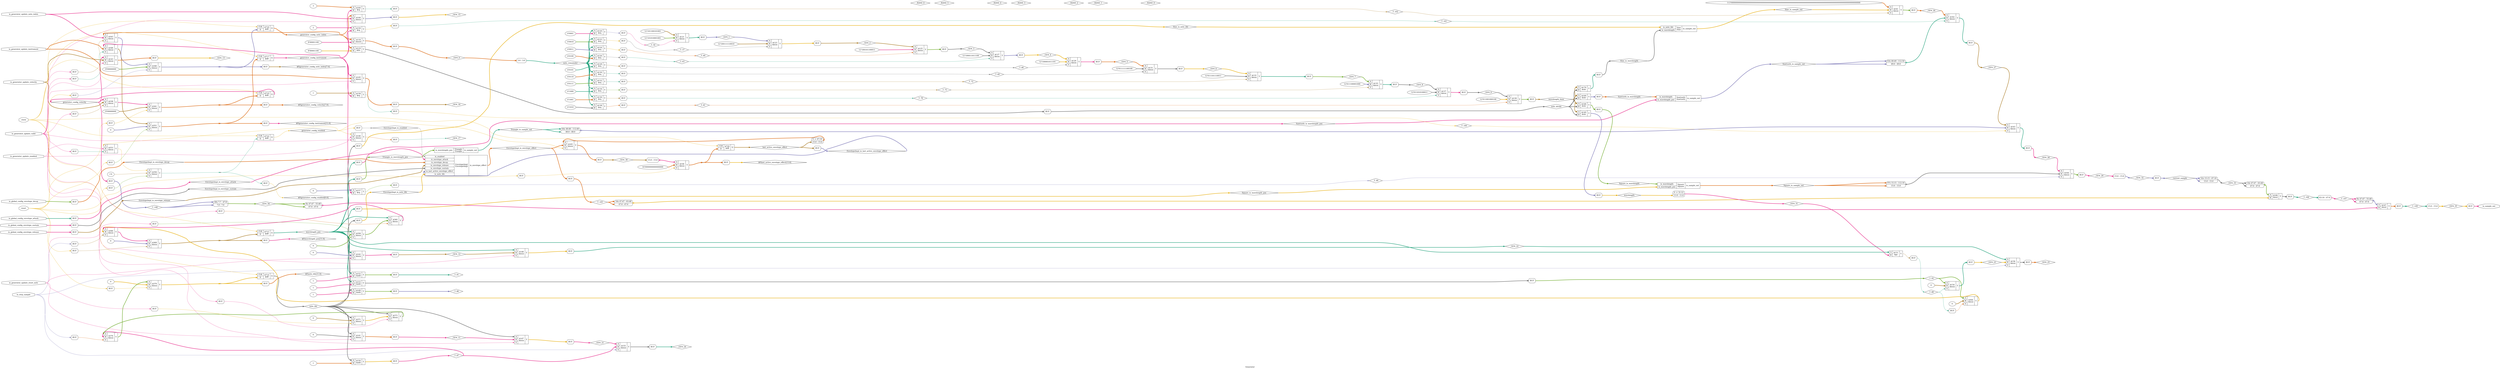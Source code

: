 digraph "Generator" {
label="Generator";
rankdir="LR";
remincross=true;
n97 [ shape=diamond, label="_GEN_35", color="black", fontcolor="black" ];
n98 [ shape=diamond, label="_T_109", color="black", fontcolor="black" ];
n99 [ shape=diamond, label="_GEN_34", color="black", fontcolor="black" ];
n100 [ shape=diamond, label="_T_108", color="black", fontcolor="black" ];
n101 [ shape=diamond, label="_T_107", color="black", fontcolor="black" ];
n102 [ shape=diamond, label="_T_106", color="black", fontcolor="black" ];
n103 [ shape=diamond, label="_GEN_33", color="black", fontcolor="black" ];
n104 [ shape=diamond, label="current_sample", color="black", fontcolor="black" ];
n105 [ shape=diamond, label="_GEN_32", color="black", fontcolor="black" ];
n106 [ shape=diamond, label="_T_105", color="black", fontcolor="black" ];
n107 [ shape=diamond, label="_GEN_30", color="black", fontcolor="black" ];
n108 [ shape=diamond, label="_RAND_6", color="black", fontcolor="black" ];
n109 [ shape=diamond, label="last_active_envelope_effect", color="black", fontcolor="black" ];
n110 [ shape=diamond, label="_GEN_29", color="black", fontcolor="black" ];
n111 [ shape=diamond, label="_GEN_28", color="black", fontcolor="black" ];
n112 [ shape=diamond, label="_GEN_27", color="black", fontcolor="black" ];
n113 [ shape=diamond, label="_GEN_26", color="black", fontcolor="black" ];
n114 [ shape=diamond, label="_T_102", color="black", fontcolor="black" ];
n115 [ shape=diamond, label="_T_101", color="black", fontcolor="black" ];
n116 [ shape=diamond, label="_T_100", color="black", fontcolor="black" ];
n117 [ shape=diamond, label="_T_99", color="black", fontcolor="black" ];
n118 [ shape=diamond, label="_GEN_25", color="black", fontcolor="black" ];
n119 [ shape=diamond, label="_GEN_24", color="black", fontcolor="black" ];
n120 [ shape=diamond, label="_GEN_23", color="black", fontcolor="black" ];
n121 [ shape=diamond, label="_T_92", color="black", fontcolor="black" ];
n122 [ shape=diamond, label="_T_91", color="black", fontcolor="black" ];
n123 [ shape=diamond, label="_T_88", color="black", fontcolor="black" ];
n124 [ shape=diamond, label="_GEN_31", color="black", fontcolor="black" ];
n125 [ shape=diamond, label="_T_87", color="black", fontcolor="black" ];
n126 [ shape=diamond, label="_T_86", color="black", fontcolor="black" ];
n127 [ shape=diamond, label="_GEN_22", color="black", fontcolor="black" ];
n128 [ shape=diamond, label="_GEN_21", color="black", fontcolor="black" ];
n129 [ shape=diamond, label="_GEN_17", color="black", fontcolor="black" ];
n130 [ shape=diamond, label="_GEN_16", color="black", fontcolor="black" ];
n131 [ shape=diamond, label="_GEN_15", color="black", fontcolor="black" ];
n132 [ shape=diamond, label="_GEN_13", color="black", fontcolor="black" ];
n133 [ shape=diamond, label="_GEN_12", color="black", fontcolor="black" ];
n134 [ shape=diamond, label="_GEN_11", color="black", fontcolor="black" ];
n135 [ shape=diamond, label="wavelength", color="black", fontcolor="black" ];
n136 [ shape=diamond, label="wavelength_base", color="black", fontcolor="black" ];
n137 [ shape=diamond, label="_T_81", color="black", fontcolor="black" ];
n138 [ shape=diamond, label="_GEN_9", color="black", fontcolor="black" ];
n139 [ shape=diamond, label="_T_78", color="black", fontcolor="black" ];
n140 [ shape=diamond, label="_GEN_8", color="black", fontcolor="black" ];
n141 [ shape=diamond, label="_T_75", color="black", fontcolor="black" ];
n142 [ shape=diamond, label="_GEN_7", color="black", fontcolor="black" ];
n143 [ shape=diamond, label="_T_72", color="black", fontcolor="black" ];
n144 [ shape=diamond, label="_GEN_6", color="black", fontcolor="black" ];
n145 [ shape=diamond, label="_T_69", color="black", fontcolor="black" ];
n146 [ shape=diamond, label="_GEN_5", color="black", fontcolor="black" ];
n147 [ shape=diamond, label="_T_66", color="black", fontcolor="black" ];
n148 [ shape=diamond, label="_GEN_4", color="black", fontcolor="black" ];
n149 [ shape=diamond, label="_T_63", color="black", fontcolor="black" ];
n150 [ shape=diamond, label="_GEN_3", color="black", fontcolor="black" ];
n151 [ shape=diamond, label="_T_60", color="black", fontcolor="black" ];
n152 [ shape=diamond, label="_GEN_2", color="black", fontcolor="black" ];
n153 [ shape=diamond, label="_T_57", color="black", fontcolor="black" ];
n154 [ shape=diamond, label="_GEN_1", color="black", fontcolor="black" ];
n155 [ shape=diamond, label="_T_54", color="black", fontcolor="black" ];
n156 [ shape=diamond, label="note_divide", color="black", fontcolor="black" ];
n157 [ shape=diamond, label="note_remainder", color="black", fontcolor="black" ];
n158 [ shape=diamond, label="_GEN_0", color="black", fontcolor="black" ];
n159 [ shape=diamond, label="_RAND_5", color="black", fontcolor="black" ];
n160 [ shape=diamond, label="generator_config_velocity", color="black", fontcolor="black" ];
n161 [ shape=diamond, label="_RAND_4", color="black", fontcolor="black" ];
n162 [ shape=diamond, label="generator_config_note_index", color="black", fontcolor="black" ];
n163 [ shape=diamond, label="_RAND_3", color="black", fontcolor="black" ];
n164 [ shape=diamond, label="generator_config_instrument", color="black", fontcolor="black" ];
n165 [ shape=diamond, label="_RAND_2", color="black", fontcolor="black" ];
n166 [ shape=diamond, label="generator_config_enabled", color="black", fontcolor="black" ];
n167 [ shape=diamond, label="_RAND_1", color="black", fontcolor="black" ];
n168 [ shape=diamond, label="wavelength_pos", color="black", fontcolor="black" ];
n169 [ shape=diamond, label="_RAND_0", color="black", fontcolor="black" ];
n170 [ shape=diamond, label="note_life", color="black", fontcolor="black" ];
n171 [ shape=diamond, label="EnvelopeImpl_io_envelope_effect", color="black", fontcolor="black" ];
n172 [ shape=diamond, label="EnvelopeImpl_io_enabled", color="black", fontcolor="black" ];
n173 [ shape=diamond, label="EnvelopeImpl_io_last_active_envelope_effect", color="black", fontcolor="black" ];
n174 [ shape=diamond, label="EnvelopeImpl_io_envelope_release", color="black", fontcolor="black" ];
n175 [ shape=diamond, label="EnvelopeImpl_io_envelope_sustain", color="black", fontcolor="black" ];
n176 [ shape=diamond, label="EnvelopeImpl_io_envelope_decay", color="black", fontcolor="black" ];
n177 [ shape=diamond, label="EnvelopeImpl_io_envelope_attack", color="black", fontcolor="black" ];
n178 [ shape=diamond, label="EnvelopeImpl_io_note_life", color="black", fontcolor="black" ];
n179 [ shape=diamond, label="Sine_io_sample_out", color="black", fontcolor="black" ];
n180 [ shape=diamond, label="Sine_io_note_life", color="black", fontcolor="black" ];
n181 [ shape=diamond, label="Sine_io_wavelength", color="black", fontcolor="black" ];
n182 [ shape=diamond, label="Sawtooth_io_sample_out", color="black", fontcolor="black" ];
n183 [ shape=diamond, label="Sawtooth_io_wavelength_pos", color="black", fontcolor="black" ];
n184 [ shape=diamond, label="Sawtooth_io_wavelength", color="black", fontcolor="black" ];
n185 [ shape=diamond, label="Triangle_io_sample_out", color="black", fontcolor="black" ];
n186 [ shape=diamond, label="Triangle_io_wavelength_pos", color="black", fontcolor="black" ];
n187 [ shape=diamond, label="Square_io_sample_out", color="black", fontcolor="black" ];
n188 [ shape=diamond, label="Square_io_wavelength_pos", color="black", fontcolor="black" ];
n189 [ shape=diamond, label="Square_io_wavelength", color="black", fontcolor="black" ];
n190 [ shape=octagon, label="io_sample_out", color="black", fontcolor="black" ];
n191 [ shape=octagon, label="io_step_sample", color="black", fontcolor="black" ];
n192 [ shape=octagon, label="io_global_config_envelope_release", color="black", fontcolor="black" ];
n193 [ shape=octagon, label="io_global_config_envelope_sustain", color="black", fontcolor="black" ];
n194 [ shape=octagon, label="io_global_config_envelope_decay", color="black", fontcolor="black" ];
n195 [ shape=octagon, label="io_global_config_envelope_attack", color="black", fontcolor="black" ];
n196 [ shape=octagon, label="io_generator_update_velocity", color="black", fontcolor="black" ];
n197 [ shape=octagon, label="io_generator_update_note_index", color="black", fontcolor="black" ];
n198 [ shape=octagon, label="io_generator_update_instrument", color="black", fontcolor="black" ];
n199 [ shape=octagon, label="io_generator_update_enabled", color="black", fontcolor="black" ];
n200 [ shape=octagon, label="io_generator_update_reset_note", color="black", fontcolor="black" ];
n201 [ shape=octagon, label="io_generator_update_valid", color="black", fontcolor="black" ];
n202 [ shape=octagon, label="reset", color="black", fontcolor="black" ];
n203 [ shape=octagon, label="clock", color="black", fontcolor="black" ];
{ rank="source"; n191; n192; n193; n194; n195; n196; n197; n198; n199; n200; n201; n202; n203;}
{ rank="sink"; n190;}
c207 [ shape=record, label="{{<p204> CLK|<p205> D}|$720\n$dff|{<p206> Q}}" ];
c208 [ shape=record, label="{{<p204> CLK|<p205> D}|$719\n$dff|{<p206> Q}}" ];
c209 [ shape=record, label="{{<p204> CLK|<p205> D}|$718\n$dff|{<p206> Q}}" ];
c210 [ shape=record, label="{{<p204> CLK|<p205> D}|$717\n$dff|{<p206> Q}}" ];
c211 [ shape=record, label="{{<p204> CLK|<p205> D}|$716\n$dff|{<p206> Q}}" ];
c212 [ shape=record, label="{{<p204> CLK|<p205> D}|$715\n$dff|{<p206> Q}}" ];
c213 [ shape=record, label="{{<p204> CLK|<p205> D}|$714\n$dff|{<p206> Q}}" ];
v0 [ label="0" ];
c218 [ shape=record, label="{{<p214> A|<p215> B|<p216> S}|$379\n$mux|{<p217> Y}}" ];
c219 [ shape=record, label="{{<p214> A|<p215> B|<p216> S}|$376\n$mux|{<p217> Y}}" ];
c220 [ shape=record, label="{{<p214> A|<p215> B|<p216> S}|$373\n$mux|{<p217> Y}}" ];
v1 [ label="0" ];
c221 [ shape=record, label="{{<p214> A|<p215> B|<p216> S}|$371\n$mux|{<p217> Y}}" ];
v2 [ label="0" ];
c222 [ shape=record, label="{{<p214> A|<p215> B|<p216> S}|$369\n$mux|{<p217> Y}}" ];
c223 [ shape=record, label="{{<p214> A|<p215> B|<p216> S}|$366\n$mux|{<p217> Y}}" ];
v3 [ label="0" ];
c224 [ shape=record, label="{{<p214> A|<p215> B|<p216> S}|$364\n$mux|{<p217> Y}}" ];
c225 [ shape=record, label="{{<p214> A|<p215> B|<p216> S}|$360\n$mux|{<p217> Y}}" ];
v4 [ label="0" ];
c226 [ shape=record, label="{{<p214> A|<p215> B|<p216> S}|$358\n$mux|{<p217> Y}}" ];
v5 [ label="1'0" ];
c227 [ shape=record, label="{{<p214> A|<p215> B|<p216> S}|$356\n$mux|{<p217> Y}}" ];
c228 [ shape=record, label="{{<p214> A|<p215> B|<p216> S}|$353\n$mux|{<p217> Y}}" ];
v6 [ label="0" ];
c229 [ shape=record, label="{{<p214> A|<p215> B|<p216> S}|$351\n$mux|{<p217> Y}}" ];
c230 [ shape=record, label="{{<p214> A|<p215> B|<p216> S}|$348\n$mux|{<p217> Y}}" ];
v7 [ label="8'00000000" ];
c231 [ shape=record, label="{{<p214> A|<p215> B|<p216> S}|$346\n$mux|{<p217> Y}}" ];
c232 [ shape=record, label="{{<p214> A|<p215> B|<p216> S}|$343\n$mux|{<p217> Y}}" ];
v8 [ label="8'00000000" ];
c233 [ shape=record, label="{{<p214> A|<p215> B|<p216> S}|$341\n$mux|{<p217> Y}}" ];
c234 [ shape=record, label="{{<p214> A|<p215> B|<p216> S}|$338\n$mux|{<p217> Y}}" ];
v9 [ label="16'0000000000000000" ];
c235 [ shape=record, label="{{<p214> A|<p215> B|<p216> S}|$336\n$mux|{<p217> Y}}" ];
x10 [ shape=record, style=rounded, label="<s0> 15:0 - 15:0 " ];
x10:e -> c235:p214:w [arrowhead=odiamond, arrowtail=odiamond, dir=both, colorscheme="dark28", color="4", fontcolor="4", style="setlinewidth(3)", label=""];
c236 [ shape=record, label="{{<p214> A|<p215> B}|$170\n$shr|{<p217> Y}}" ];
c237 [ shape=record, label="{{<p214> A|<p215> B}|$169\n$shr|{<p217> Y}}" ];
c238 [ shape=record, label="{{<p214> A|<p215> B}|$168\n$shr|{<p217> Y}}" ];
c239 [ shape=record, label="{{<p214> A|<p215> B}|$167\n$mul|{<p217> Y}}" ];
x11 [ shape=record, style=rounded, label="<s8> 8x 47:47 - 55:48 |<s0> 47:0 - 47:0 " ];
x11:e -> c239:p215:w [arrowhead=odiamond, arrowtail=odiamond, dir=both, colorscheme="dark28", color="4", fontcolor="4", style="setlinewidth(3)", label=""];
x12 [ shape=record, style=rounded, label="<s8> 8x 47:47 - 55:48 |<s0> 47:0 - 47:0 " ];
x12:e -> c239:p214:w [arrowhead=odiamond, arrowtail=odiamond, dir=both, colorscheme="dark28", color="3", fontcolor="3", style="setlinewidth(3)", label=""];
c240 [ shape=record, label="{{<p214> A|<p215> B}|$166\n$mul|{<p217> Y}}" ];
x13 [ shape=record, style=rounded, label="<s16> 16x 47:47 - 63:48 |<s0> 47:0 - 47:0 " ];
x13:e -> c240:p215:w [arrowhead=odiamond, arrowtail=odiamond, dir=both, colorscheme="dark28", color="6", fontcolor="6", style="setlinewidth(3)", label=""];
x14 [ shape=record, style=rounded, label="<s16> 16x 47:47 - 63:48 |<s0> 47:0 - 47:0 " ];
x14:e -> c240:p214:w [arrowhead=odiamond, arrowtail=odiamond, dir=both, colorscheme="dark28", color="5", fontcolor="5", style="setlinewidth(3)", label=""];
c241 [ shape=record, label="{{<p214> A|<p215> B|<p216> S}|$165\n$mux|{<p217> Y}}" ];
x15 [ shape=record, style=rounded, label="0 -&gt; 47:16 |<s0> 15:0 - 15:0 " ];
x15:e -> c241:p214:w [arrowhead=odiamond, arrowtail=odiamond, dir=both, colorscheme="dark28", color="2", fontcolor="2", style="setlinewidth(3)", label=""];
c242 [ shape=record, label="{{<p214> A|<p215> B|<p216> S}|$164\n$mux|{<p217> Y}}" ];
x16 [ shape=record, style=rounded, label="<s97> 97x 15:15 - 112:16 |<s0> 15:0 - 15:0 " ];
x16:e -> c242:p215:w [arrowhead=odiamond, arrowtail=odiamond, dir=both, colorscheme="dark28", color="8", fontcolor="8", style="setlinewidth(3)", label=""];
c243 [ shape=record, label="{{<p214> A|<p215> B|<p216> S}|$163\n$mux|{<p217> Y}}" ];
x17 [ shape=record, style=rounded, label="<s64> 64x 48:48 - 112:49 |<s0> 48:0 - 48:0 " ];
x17:e -> c243:p215:w [arrowhead=odiamond, arrowtail=odiamond, dir=both, colorscheme="dark28", color="3", fontcolor="3", style="setlinewidth(3)", label=""];
c244 [ shape=record, label="{{<p214> A|<p215> B|<p216> S}|$162\n$mux|{<p217> Y}}" ];
x18 [ shape=record, style=rounded, label="<s63> 63x 49:49 - 112:50 |<s0> 49:0 - 49:0 " ];
x18:e -> c244:p215:w [arrowhead=odiamond, arrowtail=odiamond, dir=both, colorscheme="dark28", color="1", fontcolor="1", style="setlinewidth(3)", label=""];
v19 [ label="113'00000000000000000000000000000000000000000000000000000000000000000000000000000000000000000000000000000000000000000" ];
c245 [ shape=record, label="{{<p214> A|<p215> B|<p216> S}|$161\n$mux|{<p217> Y}}" ];
v20 [ label="3" ];
c246 [ shape=record, label="{{<p214> A|<p215> B}|$160\n$eq|{<p217> Y}}" ];
v21 [ label="2" ];
c247 [ shape=record, label="{{<p214> A|<p215> B}|$159\n$eq|{<p217> Y}}" ];
v22 [ label="1" ];
c248 [ shape=record, label="{{<p214> A|<p215> B}|$158\n$eq|{<p217> Y}}" ];
v23 [ label="0" ];
c249 [ shape=record, label="{{<p214> A|<p215> B}|$157\n$eq|{<p217> Y}}" ];
c250 [ shape=record, label="{{<p214> A|<p215> B|<p216> S}|$156\n$mux|{<p217> Y}}" ];
c251 [ shape=record, label="{{<p214> A|<p215> B|<p216> S}|$155\n$mux|{<p217> Y}}" ];
v24 [ label="0" ];
c252 [ shape=record, label="{{<p214> A|<p215> B|<p216> S}|$154\n$mux|{<p217> Y}}" ];
v25 [ label="1" ];
c253 [ shape=record, label="{{<p214> A|<p215> B}|$153\n$add|{<p217> Y}}" ];
v26 [ label="1" ];
c254 [ shape=record, label="{{<p214> A|<p215> B}|$152\n$add|{<p217> Y}}" ];
c255 [ shape=record, label="{{<p214> A|<p215> B}|$151\n$ge|{<p217> Y}}" ];
v27 [ label="1" ];
c256 [ shape=record, label="{{<p214> A|<p215> B}|$150\n$add|{<p217> Y}}" ];
v28 [ label="1" ];
c257 [ shape=record, label="{{<p214> A|<p215> B}|$149\n$add|{<p217> Y}}" ];
c258 [ shape=record, label="{{<p214> A|<p215> B|<p216> S}|$148\n$mux|{<p217> Y}}" ];
c259 [ shape=record, label="{{<p214> A|<p215> B|<p216> S}|$147\n$mux|{<p217> Y}}" ];
c260 [ shape=record, label="{{<p214> A|<p215> B|<p216> S}|$146\n$mux|{<p217> Y}}" ];
c261 [ shape=record, label="{{<p214> A|<p215> B|<p216> S}|$145\n$mux|{<p217> Y}}" ];
c262 [ shape=record, label="{{<p214> A|<p215> B|<p216> S}|$144\n$mux|{<p217> Y}}" ];
c263 [ shape=record, label="{{<p214> A|<p215> B|<p216> S}|$143\n$mux|{<p217> Y}}" ];
v29 [ label="0" ];
c264 [ shape=record, label="{{<p214> A|<p215> B|<p216> S}|$142\n$mux|{<p217> Y}}" ];
v30 [ label="0" ];
c265 [ shape=record, label="{{<p214> A|<p215> B|<p216> S}|$141\n$mux|{<p217> Y}}" ];
c266 [ shape=record, label="{{<p214> A|<p215> B}|$140\n$shr|{<p217> Y}}" ];
v31 [ label="12'011001000100" ];
c267 [ shape=record, label="{{<p214> A|<p215> B|<p216> S}|$139\n$mux|{<p217> Y}}" ];
v32 [ label="4'1010" ];
c268 [ shape=record, label="{{<p214> A|<p215> B}|$138\n$eq|{<p217> Y}}" ];
v33 [ label="12'011010100011" ];
c269 [ shape=record, label="{{<p214> A|<p215> B|<p216> S}|$137\n$mux|{<p217> Y}}" ];
v34 [ label="4'1001" ];
c270 [ shape=record, label="{{<p214> A|<p215> B}|$136\n$eq|{<p217> Y}}" ];
v35 [ label="12'011100001000" ];
c271 [ shape=record, label="{{<p214> A|<p215> B|<p216> S}|$135\n$mux|{<p217> Y}}" ];
v36 [ label="4'1000" ];
c272 [ shape=record, label="{{<p214> A|<p215> B}|$134\n$eq|{<p217> Y}}" ];
v37 [ label="12'011101110011" ];
c273 [ shape=record, label="{{<p214> A|<p215> B|<p216> S}|$133\n$mux|{<p217> Y}}" ];
v38 [ label="4'0111" ];
c274 [ shape=record, label="{{<p214> A|<p215> B}|$132\n$eq|{<p217> Y}}" ];
v39 [ label="12'011111100100" ];
c275 [ shape=record, label="{{<p214> A|<p215> B|<p216> S}|$131\n$mux|{<p217> Y}}" ];
v40 [ label="4'0110" ];
c276 [ shape=record, label="{{<p214> A|<p215> B}|$130\n$eq|{<p217> Y}}" ];
v41 [ label="12'100001011101" ];
c277 [ shape=record, label="{{<p214> A|<p215> B|<p216> S}|$129\n$mux|{<p217> Y}}" ];
v42 [ label="4'0101" ];
c278 [ shape=record, label="{{<p214> A|<p215> B}|$128\n$eq|{<p217> Y}}" ];
v43 [ label="12'100011011100" ];
c279 [ shape=record, label="{{<p214> A|<p215> B|<p216> S}|$127\n$mux|{<p217> Y}}" ];
v44 [ label="4'0100" ];
c280 [ shape=record, label="{{<p214> A|<p215> B}|$126\n$eq|{<p217> Y}}" ];
v45 [ label="12'100101100011" ];
c281 [ shape=record, label="{{<p214> A|<p215> B|<p216> S}|$125\n$mux|{<p217> Y}}" ];
v46 [ label="4'0011" ];
c282 [ shape=record, label="{{<p214> A|<p215> B}|$124\n$eq|{<p217> Y}}" ];
v47 [ label="12'100111110010" ];
c283 [ shape=record, label="{{<p214> A|<p215> B|<p216> S}|$123\n$mux|{<p217> Y}}" ];
v48 [ label="4'0010" ];
c284 [ shape=record, label="{{<p214> A|<p215> B}|$122\n$eq|{<p217> Y}}" ];
v49 [ label="12'101010001001" ];
v50 [ label="12'101100101001" ];
c285 [ shape=record, label="{{<p214> A|<p215> B|<p216> S}|$121\n$mux|{<p217> Y}}" ];
v51 [ label="4'0001" ];
c286 [ shape=record, label="{{<p214> A|<p215> B}|$120\n$eq|{<p217> Y}}" ];
v52 [ label="8'00001100" ];
c287 [ shape=record, label="{{<p214> A|<p215> B}|$119\n$div|{<p217> Y}}" ];
v53 [ label="8'00001100" ];
c288 [ shape=record, label="{{<p214> A|<p215> B}|$118\n$mod|{<p217> Y}}" ];
c297 [ shape=record, label="{{<p289> io_enabled|<p290> io_envelope_attack|<p291> io_envelope_decay|<p292> io_envelope_release|<p293> io_envelope_sustain|<p294> io_last_active_envelope_effect|<p295> io_note_life}|EnvelopeImpl\nEnvelopeImpl|{<p296> io_envelope_effect}}" ];
c299 [ shape=record, label="{{<p295> io_note_life|<p298> io_wavelength}|Sine\nSine|{<p190> io_sample_out}}" ];
c301 [ shape=record, label="{{<p298> io_wavelength|<p300> io_wavelength_pos}|Sawtooth\nSawtooth|{<p190> io_sample_out}}" ];
c302 [ shape=record, label="{{<p300> io_wavelength_pos}|Triangle\nTriangle|{<p190> io_sample_out}}" ];
c303 [ shape=record, label="{{<p298> io_wavelength|<p300> io_wavelength_pos}|Square\nSquare|{<p190> io_sample_out}}" ];
x54 [shape=box, style=rounded, label="BUF"];
x55 [ shape=record, style=rounded, label="<s0> 3:0 - 3:0 " ];
x56 [shape=box, style=rounded, label="BUF"];
x57 [shape=box, style=rounded, label="BUF"];
x58 [shape=box, style=rounded, label="BUF"];
x59 [shape=box, style=rounded, label="BUF"];
x60 [shape=box, style=rounded, label="BUF"];
x61 [shape=box, style=rounded, label="BUF"];
x62 [shape=box, style=rounded, label="BUF"];
x63 [shape=box, style=rounded, label="BUF"];
x64 [shape=box, style=rounded, label="BUF"];
x65 [shape=box, style=rounded, label="BUF"];
x66 [shape=box, style=rounded, label="BUF"];
x67 [shape=box, style=rounded, label="BUF"];
x68 [shape=box, style=rounded, label="BUF"];
x69 [shape=box, style=rounded, label="BUF"];
x70 [shape=box, style=rounded, label="BUF"];
x71 [shape=box, style=rounded, label="BUF"];
x72 [shape=box, style=rounded, label="BUF"];
x73 [shape=box, style=rounded, label="BUF"];
x74 [shape=box, style=rounded, label="BUF"];
x75 [shape=box, style=rounded, label="BUF"];
x76 [shape=box, style=rounded, label="BUF"];
x77 [shape=box, style=rounded, label="BUF"];
x78 [shape=box, style=rounded, label="BUF"];
x79 [shape=box, style=rounded, label="BUF"];
x80 [shape=box, style=rounded, label="BUF"];
x81 [shape=box, style=rounded, label="BUF"];
x82 [shape=box, style=rounded, label="BUF"];
x83 [shape=box, style=rounded, label="BUF"];
x84 [shape=box, style=rounded, label="BUF"];
x85 [shape=box, style=rounded, label="BUF"];
x86 [shape=box, style=rounded, label="BUF"];
x87 [shape=box, style=rounded, label="BUF"];
x88 [ shape=record, style=rounded, label="0 -&gt; 31:12 |<s0> 11:0 - 11:0 " ];
x89 [shape=box, style=rounded, label="BUF"];
x90 [shape=box, style=rounded, label="BUF"];
x91 [shape=box, style=rounded, label="BUF"];
x92 [shape=box, style=rounded, label="BUF"];
x93 [shape=box, style=rounded, label="BUF"];
x94 [shape=box, style=rounded, label="BUF"];
x95 [shape=box, style=rounded, label="BUF"];
x96 [shape=box, style=rounded, label="BUF"];
x97 [shape=box, style=rounded, label="BUF"];
x98 [shape=box, style=rounded, label="BUF"];
x99 [shape=box, style=rounded, label="BUF"];
x100 [shape=box, style=rounded, label="BUF"];
x101 [shape=box, style=rounded, label="BUF"];
x102 [shape=box, style=rounded, label="BUF"];
x103 [shape=box, style=rounded, label="BUF"];
x104 [shape=box, style=rounded, label="BUF"];
x105 [ shape=record, style=rounded, label="<s0> 15:0 - 15:0 " ];
x106 [shape=box, style=rounded, label="BUF"];
x107 [ shape=record, style=rounded, label="<s32> 32x 15:15 - 47:16 |<s0> 15:0 - 15:0 " ];
x108 [shape=box, style=rounded, label="BUF"];
x109 [ shape=record, style=rounded, label="<s0> 63:16 - 47:0 " ];
x110 [shape=box, style=rounded, label="BUF"];
x111 [ shape=record, style=rounded, label="<s40> 40x 7:7 - 47:8 |<s0> 7:0 - 7:0 " ];
x112 [shape=box, style=rounded, label="BUF"];
x113 [ shape=record, style=rounded, label="<s0> 15:0 - 15:0 " ];
x114 [shape=box, style=rounded, label="BUF"];
x115 [shape=box, style=rounded, label="BUF"];
x116 [shape=box, style=rounded, label="BUF"];
x117 [shape=box, style=rounded, label="BUF"];
x118 [shape=box, style=rounded, label="BUF"];
x119 [shape=box, style=rounded, label="BUF"];
x120 [shape=box, style=rounded, label="BUF"];
x121 [shape=box, style=rounded, label="BUF"];
x122 [shape=box, style=rounded, label="BUF"];
x123 [shape=box, style=rounded, label="BUF"];
x124 [shape=box, style=rounded, label="BUF"];
x125 [shape=box, style=rounded, label="BUF"];
x126 [shape=box, style=rounded, label="BUF"];
x127 [shape=box, style=rounded, label="BUF"];
x128 [shape=box, style=rounded, label="BUF"];
x129 [shape=box, style=rounded, label="BUF"];
x130 [shape=box, style=rounded, label="BUF"];
x131 [shape=box, style=rounded, label="BUF"];
x132 [shape=box, style=rounded, label="BUF"];
x133 [shape=box, style=rounded, label="BUF"];
x134 [shape=box, style=rounded, label="BUF"];
x135 [shape=box, style=rounded, label="BUF"];
x136 [shape=box, style=rounded, label="BUF"];
x137 [shape=box, style=rounded, label="BUF"];
x138 [shape=box, style=rounded, label="BUF"];
x139 [shape=box, style=rounded, label="BUF"];
x140 [shape=box, style=rounded, label="BUF"];
x141 [shape=box, style=rounded, label="BUF"];
x142 [shape=box, style=rounded, label="BUF"];
x143 [shape=box, style=rounded, label="BUF"];
x144 [shape=box, style=rounded, label="BUF"];
x145 [shape=box, style=rounded, label="BUF"];
x146 [shape=box, style=rounded, label="BUF"];
x147 [shape=box, style=rounded, label="BUF"];
x148 [shape=box, style=rounded, label="BUF"];
x149 [shape=box, style=rounded, label="BUF"];
x150 [shape=box, style=rounded, label="BUF"];
x151 [shape=box, style=rounded, label="BUF"];
x152 [shape=box, style=rounded, label="BUF"];
x153 [shape=box, style=rounded, label="BUF"];
n1 [ shape=point ];
c218:p217:e -> n1:w [colorscheme="dark28", color="6", fontcolor="6", style="setlinewidth(3)", label=""];
n1:e -> c213:p205:w [colorscheme="dark28", color="6", fontcolor="6", style="setlinewidth(3)", label=""];
n1:e -> x153:w:w [colorscheme="dark28", color="6", fontcolor="6", style="setlinewidth(3)", label=""];
x147:e:e -> c222:p216:w [colorscheme="dark28", color="7", fontcolor="7", label=""];
x110:e:e -> n100:w [colorscheme="dark28", color="3", fontcolor="3", style="setlinewidth(3)", label=""];
n100:e -> x111:s0:w [colorscheme="dark28", color="3", fontcolor="3", style="setlinewidth(3)", label=""];
n100:e -> x111:s40:w [colorscheme="dark28", color="3", fontcolor="3", style="setlinewidth(3)", label=""];
x109:e -> n101:w [colorscheme="dark28", color="4", fontcolor="4", style="setlinewidth(3)", label=""];
n101:e -> x12:s0:w [colorscheme="dark28", color="4", fontcolor="4", style="setlinewidth(3)", label=""];
n101:e -> x12:s8:w [colorscheme="dark28", color="4", fontcolor="4", style="setlinewidth(3)", label=""];
x108:e:e -> n102:w [colorscheme="dark28", color="1", fontcolor="1", style="setlinewidth(3)", label=""];
n102:e -> x109:s0:w [colorscheme="dark28", color="1", fontcolor="1", style="setlinewidth(3)", label=""];
x107:e -> n103:w [colorscheme="dark28", color="8", fontcolor="8", style="setlinewidth(3)", label=""];
n103:e -> x14:s0:w [colorscheme="dark28", color="8", fontcolor="8", style="setlinewidth(3)", label=""];
n103:e -> x14:s16:w [colorscheme="dark28", color="8", fontcolor="8", style="setlinewidth(3)", label=""];
x106:e:e -> n104:w [colorscheme="dark28", color="3", fontcolor="3", style="setlinewidth(3)", label=""];
n104:e -> x107:s0:w [colorscheme="dark28", color="3", fontcolor="3", style="setlinewidth(3)", label=""];
n104:e -> x107:s32:w [colorscheme="dark28", color="3", fontcolor="3", style="setlinewidth(3)", label=""];
x105:e -> n105:w [colorscheme="dark28", color="3", fontcolor="3", style="setlinewidth(3)", label=""];
n105:e -> x106:w:w [colorscheme="dark28", color="3", fontcolor="3", style="setlinewidth(3)", label=""];
x104:e:e -> n106:w [colorscheme="dark28", color="2", fontcolor="2", style="setlinewidth(3)", label=""];
n106:e -> x13:s0:w [colorscheme="dark28", color="2", fontcolor="2", style="setlinewidth(3)", label=""];
n106:e -> x13:s16:w [colorscheme="dark28", color="2", fontcolor="2", style="setlinewidth(3)", label=""];
x103:e:e -> n107:w [colorscheme="dark28", color="7", fontcolor="7", style="setlinewidth(3)", label=""];
n107:e -> x10:s0:w [colorscheme="dark28", color="7", fontcolor="7", style="setlinewidth(3)", label=""];
c207:p206:e -> n109:w [colorscheme="dark28", color="7", fontcolor="7", style="setlinewidth(3)", label=""];
n109:e -> x127:w:w [colorscheme="dark28", color="7", fontcolor="7", style="setlinewidth(3)", label=""];
n109:e -> x15:s0:w [colorscheme="dark28", color="7", fontcolor="7", style="setlinewidth(3)", label=""];
c223:p217:e -> c222:p214:w [colorscheme="dark28", color="4", fontcolor="4", style="setlinewidth(3)", label=""];
x102:e:e -> n110:w [colorscheme="dark28", color="4", fontcolor="4", style="setlinewidth(3)", label=""];
n110:e -> x105:s0:w [colorscheme="dark28", color="4", fontcolor="4", style="setlinewidth(3)", label=""];
x101:e:e -> n111:w [colorscheme="dark28", color="4", fontcolor="4", style="setlinewidth(3)", label=""];
n111:e -> c242:p214:w [colorscheme="dark28", color="4", fontcolor="4", style="setlinewidth(3)", label=""];
x100:e:e -> n112:w [colorscheme="dark28", color="7", fontcolor="7", style="setlinewidth(3)", label=""];
n112:e -> c243:p214:w [colorscheme="dark28", color="7", fontcolor="7", style="setlinewidth(3)", label=""];
x99:e:e -> n113:w [colorscheme="dark28", color="2", fontcolor="2", style="setlinewidth(3)", label=""];
n113:e -> c244:p214:w [colorscheme="dark28", color="2", fontcolor="2", style="setlinewidth(3)", label=""];
x98:e:e -> n114:w [colorscheme="dark28", color="7", fontcolor="7", label=""];
n114:e -> c245:p216:w [colorscheme="dark28", color="7", fontcolor="7", label=""];
x97:e:e -> n115:w [colorscheme="dark28", color="1", fontcolor="1", label=""];
n115:e -> c244:p216:w [colorscheme="dark28", color="1", fontcolor="1", label=""];
x96:e:e -> n116:w [colorscheme="dark28", color="6", fontcolor="6", label=""];
n116:e -> c243:p216:w [colorscheme="dark28", color="6", fontcolor="6", label=""];
x95:e:e -> n117:w [colorscheme="dark28", color="3", fontcolor="3", label=""];
n117:e -> c242:p216:w [colorscheme="dark28", color="3", fontcolor="3", label=""];
x94:e:e -> n118:w [colorscheme="dark28", color="2", fontcolor="2", style="setlinewidth(3)", label=""];
x93:e:e -> n119:w [colorscheme="dark28", color="1", fontcolor="1", style="setlinewidth(3)", label=""];
x146:e:e -> c223:p216:w [colorscheme="dark28", color="7", fontcolor="7", label=""];
x92:e:e -> n120:w [colorscheme="dark28", color="6", fontcolor="6", style="setlinewidth(3)", label=""];
n120:e -> c250:p215:w [colorscheme="dark28", color="6", fontcolor="6", style="setlinewidth(3)", label=""];
x91:e:e -> n121:w [colorscheme="dark28", color="5", fontcolor="5", style="setlinewidth(3)", label=""];
n121:e -> c224:p214:w [colorscheme="dark28", color="5", fontcolor="5", style="setlinewidth(3)", label=""];
n121:e -> c252:p214:w [colorscheme="dark28", color="5", fontcolor="5", style="setlinewidth(3)", label=""];
x90:e:e -> n122:w [colorscheme="dark28", color="1", fontcolor="1", style="setlinewidth(3)", label=""];
x89:e:e -> n123:w [colorscheme="dark28", color="1", fontcolor="1", label=""];
n123:e -> c252:p216:w [colorscheme="dark28", color="1", fontcolor="1", label=""];
n123:e -> x145:w:w [colorscheme="dark28", color="1", fontcolor="1", label=""];
x88:e -> n124:w [colorscheme="dark28", color="4", fontcolor="4", style="setlinewidth(3)", label=""];
n124:e -> c255:p215:w [colorscheme="dark28", color="4", fontcolor="4", style="setlinewidth(3)", label=""];
x87:e:e -> n125:w [colorscheme="dark28", color="4", fontcolor="4", style="setlinewidth(3)", label=""];
n125:e -> c219:p215:w [colorscheme="dark28", color="4", fontcolor="4", style="setlinewidth(3)", label=""];
n125:e -> c251:p215:w [colorscheme="dark28", color="4", fontcolor="4", style="setlinewidth(3)", label=""];
x86:e:e -> n126:w [colorscheme="dark28", color="3", fontcolor="3", style="setlinewidth(3)", label=""];
x85:e:e -> n127:w [colorscheme="dark28", color="1", fontcolor="1", style="setlinewidth(3)", label=""];
n127:e -> c250:p214:w [colorscheme="dark28", color="1", fontcolor="1", style="setlinewidth(3)", label=""];
x84:e:e -> n128:w [colorscheme="dark28", color="4", fontcolor="4", style="setlinewidth(3)", label=""];
n128:e -> c251:p214:w [colorscheme="dark28", color="4", fontcolor="4", style="setlinewidth(3)", label=""];
x83:e:e -> n129:w [colorscheme="dark28", color="1", fontcolor="1", label=""];
c224:p217:e -> c223:p215:w [colorscheme="dark28", color="6", fontcolor="6", style="setlinewidth(3)", label=""];
x82:e:e -> n130:w [colorscheme="dark28", color="7", fontcolor="7", style="setlinewidth(3)", label=""];
x81:e:e -> n131:w [colorscheme="dark28", color="6", fontcolor="6", style="setlinewidth(3)", label=""];
x80:e:e -> n132:w [colorscheme="dark28", color="6", fontcolor="6", style="setlinewidth(3)", label=""];
x79:e:e -> n133:w [colorscheme="dark28", color="7", fontcolor="7", style="setlinewidth(3)", label=""];
n133:e -> c258:p215:w [colorscheme="dark28", color="7", fontcolor="7", style="setlinewidth(3)", label=""];
x78:e:e -> n134:w [colorscheme="dark28", color="4", fontcolor="4", style="setlinewidth(3)", label=""];
n134:e -> c259:p215:w [colorscheme="dark28", color="4", fontcolor="4", style="setlinewidth(3)", label=""];
x77:e:e -> n135:w [colorscheme="dark28", color="6", fontcolor="6", style="setlinewidth(3)", label=""];
n135:e -> x88:s0:w [colorscheme="dark28", color="6", fontcolor="6", style="setlinewidth(3)", label=""];
x76:e:e -> n136:w [colorscheme="dark28", color="7", fontcolor="7", style="setlinewidth(3)", label=""];
n136:e -> c236:p214:w [colorscheme="dark28", color="7", fontcolor="7", style="setlinewidth(3)", label=""];
n136:e -> c237:p214:w [colorscheme="dark28", color="7", fontcolor="7", style="setlinewidth(3)", label=""];
n136:e -> c238:p214:w [colorscheme="dark28", color="7", fontcolor="7", style="setlinewidth(3)", label=""];
n136:e -> c266:p214:w [colorscheme="dark28", color="7", fontcolor="7", style="setlinewidth(3)", label=""];
x75:e:e -> n137:w [colorscheme="dark28", color="2", fontcolor="2", label=""];
n137:e -> c267:p216:w [colorscheme="dark28", color="2", fontcolor="2", label=""];
x74:e:e -> n138:w [colorscheme="dark28", color="8", fontcolor="8", style="setlinewidth(3)", label=""];
n138:e -> c267:p214:w [colorscheme="dark28", color="8", fontcolor="8", style="setlinewidth(3)", label=""];
x73:e:e -> n139:w [colorscheme="dark28", color="1", fontcolor="1", label=""];
n139:e -> c269:p216:w [colorscheme="dark28", color="1", fontcolor="1", label=""];
x145:e:e -> c224:p216:w [colorscheme="dark28", color="2", fontcolor="2", label=""];
x72:e:e -> n140:w [colorscheme="dark28", color="8", fontcolor="8", style="setlinewidth(3)", label=""];
n140:e -> c269:p214:w [colorscheme="dark28", color="8", fontcolor="8", style="setlinewidth(3)", label=""];
x71:e:e -> n141:w [colorscheme="dark28", color="7", fontcolor="7", label=""];
n141:e -> c271:p216:w [colorscheme="dark28", color="7", fontcolor="7", label=""];
x70:e:e -> n142:w [colorscheme="dark28", color="5", fontcolor="5", style="setlinewidth(3)", label=""];
n142:e -> c271:p214:w [colorscheme="dark28", color="5", fontcolor="5", style="setlinewidth(3)", label=""];
x69:e:e -> n143:w [colorscheme="dark28", color="7", fontcolor="7", label=""];
n143:e -> c273:p216:w [colorscheme="dark28", color="7", fontcolor="7", label=""];
x68:e:e -> n144:w [colorscheme="dark28", color="6", fontcolor="6", style="setlinewidth(3)", label=""];
n144:e -> c273:p214:w [colorscheme="dark28", color="6", fontcolor="6", style="setlinewidth(3)", label=""];
x67:e:e -> n145:w [colorscheme="dark28", color="8", fontcolor="8", label=""];
n145:e -> c275:p216:w [colorscheme="dark28", color="8", fontcolor="8", label=""];
x66:e:e -> n146:w [colorscheme="dark28", color="2", fontcolor="2", style="setlinewidth(3)", label=""];
n146:e -> c275:p214:w [colorscheme="dark28", color="2", fontcolor="2", style="setlinewidth(3)", label=""];
x65:e:e -> n147:w [colorscheme="dark28", color="8", fontcolor="8", label=""];
n147:e -> c277:p216:w [colorscheme="dark28", color="8", fontcolor="8", label=""];
x64:e:e -> n148:w [colorscheme="dark28", color="6", fontcolor="6", style="setlinewidth(3)", label=""];
n148:e -> c277:p214:w [colorscheme="dark28", color="6", fontcolor="6", style="setlinewidth(3)", label=""];
x63:e:e -> n149:w [colorscheme="dark28", color="1", fontcolor="1", label=""];
n149:e -> c279:p216:w [colorscheme="dark28", color="1", fontcolor="1", label=""];
c225:p217:e -> c223:p214:w [colorscheme="dark28", color="4", fontcolor="4", style="setlinewidth(3)", label=""];
x62:e:e -> n150:w [colorscheme="dark28", color="8", fontcolor="8", style="setlinewidth(3)", label=""];
n150:e -> c279:p214:w [colorscheme="dark28", color="8", fontcolor="8", style="setlinewidth(3)", label=""];
x61:e:e -> n151:w [colorscheme="dark28", color="2", fontcolor="2", label=""];
n151:e -> c281:p216:w [colorscheme="dark28", color="2", fontcolor="2", label=""];
x60:e:e -> n152:w [colorscheme="dark28", color="7", fontcolor="7", style="setlinewidth(3)", label=""];
n152:e -> c281:p214:w [colorscheme="dark28", color="7", fontcolor="7", style="setlinewidth(3)", label=""];
x59:e:e -> n153:w [colorscheme="dark28", color="8", fontcolor="8", label=""];
n153:e -> c283:p216:w [colorscheme="dark28", color="8", fontcolor="8", label=""];
x58:e:e -> n154:w [colorscheme="dark28", color="3", fontcolor="3", style="setlinewidth(3)", label=""];
n154:e -> c283:p214:w [colorscheme="dark28", color="3", fontcolor="3", style="setlinewidth(3)", label=""];
x57:e:e -> n155:w [colorscheme="dark28", color="4", fontcolor="4", label=""];
n155:e -> c285:p216:w [colorscheme="dark28", color="4", fontcolor="4", label=""];
x56:e:e -> n156:w [colorscheme="dark28", color="8", fontcolor="8", style="setlinewidth(3)", label=""];
n156:e -> c236:p215:w [colorscheme="dark28", color="8", fontcolor="8", style="setlinewidth(3)", label=""];
n156:e -> c237:p215:w [colorscheme="dark28", color="8", fontcolor="8", style="setlinewidth(3)", label=""];
n156:e -> c238:p215:w [colorscheme="dark28", color="8", fontcolor="8", style="setlinewidth(3)", label=""];
n156:e -> c266:p215:w [colorscheme="dark28", color="8", fontcolor="8", style="setlinewidth(3)", label=""];
x55:e -> n157:w [colorscheme="dark28", color="1", fontcolor="1", style="setlinewidth(3)", label=""];
n157:e -> c268:p214:w [colorscheme="dark28", color="1", fontcolor="1", style="setlinewidth(3)", label=""];
n157:e -> c270:p214:w [colorscheme="dark28", color="1", fontcolor="1", style="setlinewidth(3)", label=""];
n157:e -> c272:p214:w [colorscheme="dark28", color="1", fontcolor="1", style="setlinewidth(3)", label=""];
n157:e -> c274:p214:w [colorscheme="dark28", color="1", fontcolor="1", style="setlinewidth(3)", label=""];
n157:e -> c276:p214:w [colorscheme="dark28", color="1", fontcolor="1", style="setlinewidth(3)", label=""];
n157:e -> c278:p214:w [colorscheme="dark28", color="1", fontcolor="1", style="setlinewidth(3)", label=""];
n157:e -> c280:p214:w [colorscheme="dark28", color="1", fontcolor="1", style="setlinewidth(3)", label=""];
n157:e -> c282:p214:w [colorscheme="dark28", color="1", fontcolor="1", style="setlinewidth(3)", label=""];
n157:e -> c284:p214:w [colorscheme="dark28", color="1", fontcolor="1", style="setlinewidth(3)", label=""];
n157:e -> c286:p214:w [colorscheme="dark28", color="1", fontcolor="1", style="setlinewidth(3)", label=""];
x54:e:e -> n158:w [colorscheme="dark28", color="2", fontcolor="2", style="setlinewidth(3)", label=""];
n158:e -> x55:s0:w [colorscheme="dark28", color="2", fontcolor="2", style="setlinewidth(3)", label=""];
x144:e:e -> c225:p216:w [colorscheme="dark28", color="2", fontcolor="2", label=""];
c208:p206:e -> n160:w [colorscheme="dark28", color="4", fontcolor="4", style="setlinewidth(3)", label=""];
n160:e -> c234:p214:w [colorscheme="dark28", color="4", fontcolor="4", style="setlinewidth(3)", label=""];
n160:e -> c263:p214:w [colorscheme="dark28", color="4", fontcolor="4", style="setlinewidth(3)", label=""];
n160:e -> x110:w:w [colorscheme="dark28", color="4", fontcolor="4", style="setlinewidth(3)", label=""];
c209:p206:e -> n162:w [colorscheme="dark28", color="2", fontcolor="2", style="setlinewidth(3)", label=""];
n162:e -> c232:p214:w [colorscheme="dark28", color="2", fontcolor="2", style="setlinewidth(3)", label=""];
n162:e -> c262:p214:w [colorscheme="dark28", color="2", fontcolor="2", style="setlinewidth(3)", label=""];
n162:e -> c287:p214:w [colorscheme="dark28", color="2", fontcolor="2", style="setlinewidth(3)", label=""];
n162:e -> c288:p214:w [colorscheme="dark28", color="2", fontcolor="2", style="setlinewidth(3)", label=""];
c210:p206:e -> n164:w [colorscheme="dark28", color="4", fontcolor="4", style="setlinewidth(3)", label=""];
n164:e -> c230:p214:w [colorscheme="dark28", color="4", fontcolor="4", style="setlinewidth(3)", label=""];
n164:e -> c246:p215:w [colorscheme="dark28", color="4", fontcolor="4", style="setlinewidth(3)", label=""];
n164:e -> c247:p215:w [colorscheme="dark28", color="4", fontcolor="4", style="setlinewidth(3)", label=""];
n164:e -> c248:p215:w [colorscheme="dark28", color="4", fontcolor="4", style="setlinewidth(3)", label=""];
n164:e -> c249:p215:w [colorscheme="dark28", color="4", fontcolor="4", style="setlinewidth(3)", label=""];
n164:e -> c261:p214:w [colorscheme="dark28", color="4", fontcolor="4", style="setlinewidth(3)", label=""];
c211:p206:e -> n166:w [colorscheme="dark28", color="6", fontcolor="6", label=""];
n166:e -> c228:p214:w [colorscheme="dark28", color="6", fontcolor="6", label=""];
n166:e -> c241:p216:w [colorscheme="dark28", color="6", fontcolor="6", label=""];
n166:e -> c260:p214:w [colorscheme="dark28", color="6", fontcolor="6", label=""];
n166:e -> x128:w:w [colorscheme="dark28", color="6", fontcolor="6", label=""];
c212:p206:e -> n168:w [colorscheme="dark28", color="1", fontcolor="1", style="setlinewidth(3)", label=""];
n168:e -> c225:p214:w [colorscheme="dark28", color="1", fontcolor="1", style="setlinewidth(3)", label=""];
n168:e -> c226:p214:w [colorscheme="dark28", color="1", fontcolor="1", style="setlinewidth(3)", label=""];
n168:e -> c253:p214:w [colorscheme="dark28", color="1", fontcolor="1", style="setlinewidth(3)", label=""];
n168:e -> c254:p214:w [colorscheme="dark28", color="1", fontcolor="1", style="setlinewidth(3)", label=""];
n168:e -> c255:p214:w [colorscheme="dark28", color="1", fontcolor="1", style="setlinewidth(3)", label=""];
n168:e -> c258:p214:w [colorscheme="dark28", color="1", fontcolor="1", style="setlinewidth(3)", label=""];
n168:e -> c264:p214:w [colorscheme="dark28", color="1", fontcolor="1", style="setlinewidth(3)", label=""];
n168:e -> x116:w:w [colorscheme="dark28", color="1", fontcolor="1", style="setlinewidth(3)", label=""];
n168:e -> x117:w:w [colorscheme="dark28", color="1", fontcolor="1", style="setlinewidth(3)", label=""];
n168:e -> x119:w:w [colorscheme="dark28", color="1", fontcolor="1", style="setlinewidth(3)", label=""];
c226:p217:e -> c225:p215:w [colorscheme="dark28", color="5", fontcolor="5", style="setlinewidth(3)", label=""];
c213:p206:e -> n170:w [colorscheme="dark28", color="8", fontcolor="8", style="setlinewidth(3)", label=""];
n170:e -> c220:p214:w [colorscheme="dark28", color="8", fontcolor="8", style="setlinewidth(3)", label=""];
n170:e -> c221:p214:w [colorscheme="dark28", color="8", fontcolor="8", style="setlinewidth(3)", label=""];
n170:e -> c256:p214:w [colorscheme="dark28", color="8", fontcolor="8", style="setlinewidth(3)", label=""];
n170:e -> c257:p214:w [colorscheme="dark28", color="8", fontcolor="8", style="setlinewidth(3)", label=""];
n170:e -> c259:p214:w [colorscheme="dark28", color="8", fontcolor="8", style="setlinewidth(3)", label=""];
n170:e -> c265:p214:w [colorscheme="dark28", color="8", fontcolor="8", style="setlinewidth(3)", label=""];
n170:e -> x121:w:w [colorscheme="dark28", color="8", fontcolor="8", style="setlinewidth(3)", label=""];
n170:e -> x122:w:w [colorscheme="dark28", color="8", fontcolor="8", style="setlinewidth(3)", label=""];
c297:p296:e -> n171:w [colorscheme="dark28", color="2", fontcolor="2", style="setlinewidth(3)", label=""];
n171:e -> c241:p215:w [colorscheme="dark28", color="2", fontcolor="2", style="setlinewidth(3)", label=""];
n171:e -> x104:w:w [colorscheme="dark28", color="2", fontcolor="2", style="setlinewidth(3)", label=""];
x128:e:e -> n172:w [colorscheme="dark28", color="8", fontcolor="8", label=""];
n172:e -> c297:p289:w [colorscheme="dark28", color="8", fontcolor="8", label=""];
x127:e:e -> n173:w [colorscheme="dark28", color="3", fontcolor="3", style="setlinewidth(3)", label=""];
n173:e -> c297:p294:w [colorscheme="dark28", color="3", fontcolor="3", style="setlinewidth(3)", label=""];
x126:e:e -> n174:w [colorscheme="dark28", color="7", fontcolor="7", style="setlinewidth(3)", label=""];
n174:e -> c297:p292:w [colorscheme="dark28", color="7", fontcolor="7", style="setlinewidth(3)", label=""];
x125:e:e -> n175:w [colorscheme="dark28", color="8", fontcolor="8", style="setlinewidth(3)", label=""];
n175:e -> c297:p293:w [colorscheme="dark28", color="8", fontcolor="8", style="setlinewidth(3)", label=""];
x124:e:e -> n176:w [colorscheme="dark28", color="2", fontcolor="2", style="setlinewidth(3)", label=""];
n176:e -> c297:p291:w [colorscheme="dark28", color="2", fontcolor="2", style="setlinewidth(3)", label=""];
x123:e:e -> n177:w [colorscheme="dark28", color="4", fontcolor="4", style="setlinewidth(3)", label=""];
n177:e -> c297:p290:w [colorscheme="dark28", color="4", fontcolor="4", style="setlinewidth(3)", label=""];
x122:e:e -> n178:w [colorscheme="dark28", color="6", fontcolor="6", style="setlinewidth(3)", label=""];
n178:e -> c297:p295:w [colorscheme="dark28", color="6", fontcolor="6", style="setlinewidth(3)", label=""];
c299:p190:e -> n179:w [colorscheme="dark28", color="6", fontcolor="6", style="setlinewidth(3)", label=""];
n179:e -> c245:p215:w [colorscheme="dark28", color="6", fontcolor="6", style="setlinewidth(3)", label=""];
x143:e:e -> c226:p216:w [colorscheme="dark28", color="5", fontcolor="5", label=""];
x121:e:e -> n180:w [colorscheme="dark28", color="6", fontcolor="6", style="setlinewidth(3)", label=""];
n180:e -> c299:p295:w [colorscheme="dark28", color="6", fontcolor="6", style="setlinewidth(3)", label=""];
x120:e:e -> n181:w [colorscheme="dark28", color="8", fontcolor="8", style="setlinewidth(3)", label=""];
n181:e -> c299:p298:w [colorscheme="dark28", color="8", fontcolor="8", style="setlinewidth(3)", label=""];
c301:p190:e -> n182:w [colorscheme="dark28", color="3", fontcolor="3", style="setlinewidth(3)", label=""];
n182:e -> x18:s0:w [colorscheme="dark28", color="3", fontcolor="3", style="setlinewidth(3)", label=""];
n182:e -> x18:s63:w [colorscheme="dark28", color="3", fontcolor="3", style="setlinewidth(3)", label=""];
x119:e:e -> n183:w [colorscheme="dark28", color="4", fontcolor="4", style="setlinewidth(3)", label=""];
n183:e -> c301:p300:w [colorscheme="dark28", color="4", fontcolor="4", style="setlinewidth(3)", label=""];
x118:e:e -> n184:w [colorscheme="dark28", color="2", fontcolor="2", style="setlinewidth(3)", label=""];
n184:e -> c301:p298:w [colorscheme="dark28", color="2", fontcolor="2", style="setlinewidth(3)", label=""];
c302:p190:e -> n185:w [colorscheme="dark28", color="1", fontcolor="1", style="setlinewidth(3)", label=""];
n185:e -> x17:s0:w [colorscheme="dark28", color="1", fontcolor="1", style="setlinewidth(3)", label=""];
n185:e -> x17:s64:w [colorscheme="dark28", color="1", fontcolor="1", style="setlinewidth(3)", label=""];
x117:e:e -> n186:w [colorscheme="dark28", color="5", fontcolor="5", style="setlinewidth(3)", label=""];
n186:e -> c302:p300:w [colorscheme="dark28", color="5", fontcolor="5", style="setlinewidth(3)", label=""];
c303:p190:e -> n187:w [colorscheme="dark28", color="2", fontcolor="2", style="setlinewidth(3)", label=""];
n187:e -> x16:s0:w [colorscheme="dark28", color="2", fontcolor="2", style="setlinewidth(3)", label=""];
n187:e -> x16:s97:w [colorscheme="dark28", color="2", fontcolor="2", style="setlinewidth(3)", label=""];
x116:e:e -> n188:w [colorscheme="dark28", color="6", fontcolor="6", style="setlinewidth(3)", label=""];
n188:e -> c303:p300:w [colorscheme="dark28", color="6", fontcolor="6", style="setlinewidth(3)", label=""];
x115:e:e -> n189:w [colorscheme="dark28", color="5", fontcolor="5", style="setlinewidth(3)", label=""];
n189:e -> c303:p298:w [colorscheme="dark28", color="5", fontcolor="5", style="setlinewidth(3)", label=""];
n19 [ shape=point ];
c227:p217:e -> n19:w [colorscheme="dark28", color="1", fontcolor="1", label=""];
n19:e -> c211:p205:w [colorscheme="dark28", color="1", fontcolor="1", label=""];
n19:e -> x142:w:w [colorscheme="dark28", color="1", fontcolor="1", label=""];
x114:e:e -> n190:w [colorscheme="dark28", color="4", fontcolor="4", style="setlinewidth(3)", label=""];
n191:e -> c250:p216:w [colorscheme="dark28", color="3", fontcolor="3", label=""];
n191:e -> c251:p216:w [colorscheme="dark28", color="3", fontcolor="3", label=""];
n191:e -> x146:w:w [colorscheme="dark28", color="3", fontcolor="3", label=""];
n191:e -> x151:w:w [colorscheme="dark28", color="3", fontcolor="3", label=""];
n192:e -> x126:w:w [colorscheme="dark28", color="4", fontcolor="4", style="setlinewidth(3)", label=""];
n193:e -> x125:w:w [colorscheme="dark28", color="4", fontcolor="4", style="setlinewidth(3)", label=""];
n194:e -> x124:w:w [colorscheme="dark28", color="5", fontcolor="5", style="setlinewidth(3)", label=""];
n195:e -> x123:w:w [colorscheme="dark28", color="1", fontcolor="1", style="setlinewidth(3)", label=""];
n196:e -> c234:p215:w [colorscheme="dark28", color="7", fontcolor="7", style="setlinewidth(3)", label=""];
n196:e -> c263:p215:w [colorscheme="dark28", color="7", fontcolor="7", style="setlinewidth(3)", label=""];
n197:e -> c232:p215:w [colorscheme="dark28", color="4", fontcolor="4", style="setlinewidth(3)", label=""];
n197:e -> c262:p215:w [colorscheme="dark28", color="4", fontcolor="4", style="setlinewidth(3)", label=""];
n198:e -> c230:p215:w [colorscheme="dark28", color="2", fontcolor="2", style="setlinewidth(3)", label=""];
n198:e -> c261:p215:w [colorscheme="dark28", color="2", fontcolor="2", style="setlinewidth(3)", label=""];
n199:e -> c228:p215:w [colorscheme="dark28", color="4", fontcolor="4", label=""];
n199:e -> c260:p215:w [colorscheme="dark28", color="4", fontcolor="4", label=""];
x152:e:e -> c218:p216:w [colorscheme="dark28", color="6", fontcolor="6", label=""];
x141:e:e -> c227:p216:w [colorscheme="dark28", color="5", fontcolor="5", label=""];
n200:e -> c264:p216:w [colorscheme="dark28", color="4", fontcolor="4", label=""];
n200:e -> c265:p216:w [colorscheme="dark28", color="4", fontcolor="4", label=""];
n200:e -> x143:w:w [colorscheme="dark28", color="4", fontcolor="4", label=""];
n200:e -> x149:w:w [colorscheme="dark28", color="4", fontcolor="4", label=""];
n201:e -> c258:p216:w [colorscheme="dark28", color="4", fontcolor="4", label=""];
n201:e -> c259:p216:w [colorscheme="dark28", color="4", fontcolor="4", label=""];
n201:e -> c260:p216:w [colorscheme="dark28", color="4", fontcolor="4", label=""];
n201:e -> c261:p216:w [colorscheme="dark28", color="4", fontcolor="4", label=""];
n201:e -> c262:p216:w [colorscheme="dark28", color="4", fontcolor="4", label=""];
n201:e -> c263:p216:w [colorscheme="dark28", color="4", fontcolor="4", label=""];
n201:e -> x131:w:w [colorscheme="dark28", color="4", fontcolor="4", label=""];
n201:e -> x134:w:w [colorscheme="dark28", color="4", fontcolor="4", label=""];
n201:e -> x137:w:w [colorscheme="dark28", color="4", fontcolor="4", label=""];
n201:e -> x140:w:w [colorscheme="dark28", color="4", fontcolor="4", label=""];
n201:e -> x144:w:w [colorscheme="dark28", color="4", fontcolor="4", label=""];
n201:e -> x150:w:w [colorscheme="dark28", color="4", fontcolor="4", label=""];
n202:e -> x129:w:w [colorscheme="dark28", color="6", fontcolor="6", label=""];
n202:e -> x132:w:w [colorscheme="dark28", color="6", fontcolor="6", label=""];
n202:e -> x135:w:w [colorscheme="dark28", color="6", fontcolor="6", label=""];
n202:e -> x138:w:w [colorscheme="dark28", color="6", fontcolor="6", label=""];
n202:e -> x141:w:w [colorscheme="dark28", color="6", fontcolor="6", label=""];
n202:e -> x147:w:w [colorscheme="dark28", color="6", fontcolor="6", label=""];
n202:e -> x152:w:w [colorscheme="dark28", color="6", fontcolor="6", label=""];
n203:e -> c207:p204:w [colorscheme="dark28", color="6", fontcolor="6", label=""];
n203:e -> c208:p204:w [colorscheme="dark28", color="6", fontcolor="6", label=""];
n203:e -> c209:p204:w [colorscheme="dark28", color="6", fontcolor="6", label=""];
n203:e -> c210:p204:w [colorscheme="dark28", color="6", fontcolor="6", label=""];
n203:e -> c211:p204:w [colorscheme="dark28", color="6", fontcolor="6", label=""];
n203:e -> c212:p204:w [colorscheme="dark28", color="6", fontcolor="6", label=""];
n203:e -> c213:p204:w [colorscheme="dark28", color="6", fontcolor="6", label=""];
c228:p217:e -> c227:p214:w [colorscheme="dark28", color="6", fontcolor="6", label=""];
x140:e:e -> c228:p216:w [colorscheme="dark28", color="1", fontcolor="1", label=""];
n23 [ shape=point ];
c229:p217:e -> n23:w [colorscheme="dark28", color="2", fontcolor="2", style="setlinewidth(3)", label=""];
n23:e -> c210:p205:w [colorscheme="dark28", color="2", fontcolor="2", style="setlinewidth(3)", label=""];
n23:e -> x139:w:w [colorscheme="dark28", color="2", fontcolor="2", style="setlinewidth(3)", label=""];
x138:e:e -> c229:p216:w [colorscheme="dark28", color="5", fontcolor="5", label=""];
c230:p217:e -> c229:p214:w [colorscheme="dark28", color="7", fontcolor="7", style="setlinewidth(3)", label=""];
x137:e:e -> c230:p216:w [colorscheme="dark28", color="1", fontcolor="1", label=""];
n27 [ shape=point ];
c231:p217:e -> n27:w [colorscheme="dark28", color="3", fontcolor="3", style="setlinewidth(3)", label=""];
n27:e -> c209:p205:w [colorscheme="dark28", color="3", fontcolor="3", style="setlinewidth(3)", label=""];
n27:e -> x136:w:w [colorscheme="dark28", color="3", fontcolor="3", style="setlinewidth(3)", label=""];
x135:e:e -> c231:p216:w [colorscheme="dark28", color="3", fontcolor="3", label=""];
c232:p217:e -> c231:p214:w [colorscheme="dark28", color="3", fontcolor="3", style="setlinewidth(3)", label=""];
c219:p217:e -> c218:p214:w [colorscheme="dark28", color="5", fontcolor="5", style="setlinewidth(3)", label=""];
x134:e:e -> c232:p216:w [colorscheme="dark28", color="7", fontcolor="7", label=""];
n31 [ shape=point ];
c233:p217:e -> n31:w [colorscheme="dark28", color="2", fontcolor="2", style="setlinewidth(3)", label=""];
n31:e -> c208:p205:w [colorscheme="dark28", color="2", fontcolor="2", style="setlinewidth(3)", label=""];
n31:e -> x133:w:w [colorscheme="dark28", color="2", fontcolor="2", style="setlinewidth(3)", label=""];
x132:e:e -> c233:p216:w [colorscheme="dark28", color="6", fontcolor="6", label=""];
c234:p217:e -> c233:p214:w [colorscheme="dark28", color="4", fontcolor="4", style="setlinewidth(3)", label=""];
x131:e:e -> c234:p216:w [colorscheme="dark28", color="7", fontcolor="7", label=""];
n35 [ shape=point ];
c235:p217:e -> n35:w [colorscheme="dark28", color="2", fontcolor="2", style="setlinewidth(3)", label=""];
n35:e -> c207:p205:w [colorscheme="dark28", color="2", fontcolor="2", style="setlinewidth(3)", label=""];
n35:e -> x130:w:w [colorscheme="dark28", color="2", fontcolor="2", style="setlinewidth(3)", label=""];
x129:e:e -> c235:p216:w [colorscheme="dark28", color="6", fontcolor="6", label=""];
n37 [ shape=diamond, label="$0\\last_active_envelope_effect[15:0]" ];
x130:e:e -> n37:w [colorscheme="dark28", color="6", fontcolor="6", style="setlinewidth(3)", label=""];
n38 [ shape=diamond, label="$0\\generator_config_velocity[7:0]" ];
x133:e:e -> n38:w [colorscheme="dark28", color="2", fontcolor="2", style="setlinewidth(3)", label=""];
n39 [ shape=diamond, label="$0\\generator_config_note_index[7:0]" ];
x136:e:e -> n39:w [colorscheme="dark28", color="7", fontcolor="7", style="setlinewidth(3)", label=""];
x151:e:e -> c219:p216:w [colorscheme="dark28", color="2", fontcolor="2", label=""];
n40 [ shape=diamond, label="$0\\generator_config_instrument[31:0]" ];
x139:e:e -> n40:w [colorscheme="dark28", color="4", fontcolor="4", style="setlinewidth(3)", label=""];
n41 [ shape=diamond, label="$0\\generator_config_enabled[0:0]" ];
x142:e:e -> n41:w [colorscheme="dark28", color="6", fontcolor="6", label=""];
n42 [ shape=diamond, label="$0\\wavelength_pos[31:0]" ];
x148:e:e -> n42:w [colorscheme="dark28", color="4", fontcolor="4", style="setlinewidth(3)", label=""];
n43 [ shape=diamond, label="$0\\note_life[31:0]" ];
x153:e:e -> n43:w [colorscheme="dark28", color="2", fontcolor="2", style="setlinewidth(3)", label=""];
c236:p217:e -> x120:w:w [colorscheme="dark28", color="1", fontcolor="1", style="setlinewidth(3)", label=""];
c237:p217:e -> x118:w:w [colorscheme="dark28", color="3", fontcolor="3", style="setlinewidth(3)", label=""];
c238:p217:e -> x115:w:w [colorscheme="dark28", color="5", fontcolor="5", style="setlinewidth(3)", label=""];
c239:p217:e -> x112:w:w [colorscheme="dark28", color="2", fontcolor="2", style="setlinewidth(3)", label=""];
c240:p217:e -> x108:w:w [colorscheme="dark28", color="8", fontcolor="8", style="setlinewidth(3)", label=""];
c241:p217:e -> x103:w:w [colorscheme="dark28", color="2", fontcolor="2", style="setlinewidth(3)", label=""];
c220:p217:e -> c219:p214:w [colorscheme="dark28", color="5", fontcolor="5", style="setlinewidth(3)", label=""];
c242:p217:e -> x102:w:w [colorscheme="dark28", color="5", fontcolor="5", style="setlinewidth(3)", label=""];
c243:p217:e -> x101:w:w [colorscheme="dark28", color="1", fontcolor="1", style="setlinewidth(3)", label=""];
c244:p217:e -> x100:w:w [colorscheme="dark28", color="1", fontcolor="1", style="setlinewidth(3)", label=""];
c245:p217:e -> x99:w:w [colorscheme="dark28", color="5", fontcolor="5", style="setlinewidth(3)", label=""];
c246:p217:e -> x98:w:w [colorscheme="dark28", color="1", fontcolor="1", label=""];
c247:p217:e -> x97:w:w [colorscheme="dark28", color="6", fontcolor="6", label=""];
c248:p217:e -> x96:w:w [colorscheme="dark28", color="1", fontcolor="1", label=""];
c249:p217:e -> x95:w:w [colorscheme="dark28", color="5", fontcolor="5", label=""];
c250:p217:e -> x94:w:w [colorscheme="dark28", color="8", fontcolor="8", style="setlinewidth(3)", label=""];
c251:p217:e -> x93:w:w [colorscheme="dark28", color="8", fontcolor="8", style="setlinewidth(3)", label=""];
x150:e:e -> c220:p216:w [colorscheme="dark28", color="4", fontcolor="4", label=""];
c252:p217:e -> x92:w:w [colorscheme="dark28", color="1", fontcolor="1", style="setlinewidth(3)", label=""];
c253:p217:e -> x91:w:w [colorscheme="dark28", color="8", fontcolor="8", style="setlinewidth(3)", label=""];
c254:p217:e -> x90:w:w [colorscheme="dark28", color="5", fontcolor="5", style="setlinewidth(3)", label=""];
c255:p217:e -> x89:w:w [colorscheme="dark28", color="7", fontcolor="7", label=""];
c256:p217:e -> x87:w:w [colorscheme="dark28", color="6", fontcolor="6", style="setlinewidth(3)", label=""];
c257:p217:e -> x86:w:w [colorscheme="dark28", color="5", fontcolor="5", style="setlinewidth(3)", label=""];
c258:p217:e -> x85:w:w [colorscheme="dark28", color="6", fontcolor="6", style="setlinewidth(3)", label=""];
c259:p217:e -> x84:w:w [colorscheme="dark28", color="6", fontcolor="6", style="setlinewidth(3)", label=""];
c260:p217:e -> x83:w:w [colorscheme="dark28", color="2", fontcolor="2", label=""];
c261:p217:e -> x82:w:w [colorscheme="dark28", color="2", fontcolor="2", style="setlinewidth(3)", label=""];
c221:p217:e -> c220:p215:w [colorscheme="dark28", color="6", fontcolor="6", style="setlinewidth(3)", label=""];
c262:p217:e -> x81:w:w [colorscheme="dark28", color="3", fontcolor="3", style="setlinewidth(3)", label=""];
c263:p217:e -> x80:w:w [colorscheme="dark28", color="2", fontcolor="2", style="setlinewidth(3)", label=""];
c264:p217:e -> x79:w:w [colorscheme="dark28", color="4", fontcolor="4", style="setlinewidth(3)", label=""];
c265:p217:e -> x78:w:w [colorscheme="dark28", color="2", fontcolor="2", style="setlinewidth(3)", label=""];
c266:p217:e -> x77:w:w [colorscheme="dark28", color="3", fontcolor="3", style="setlinewidth(3)", label=""];
c267:p217:e -> x76:w:w [colorscheme="dark28", color="5", fontcolor="5", style="setlinewidth(3)", label=""];
c268:p217:e -> x75:w:w [colorscheme="dark28", color="2", fontcolor="2", label=""];
c269:p217:e -> x74:w:w [colorscheme="dark28", color="4", fontcolor="4", style="setlinewidth(3)", label=""];
c270:p217:e -> x73:w:w [colorscheme="dark28", color="7", fontcolor="7", label=""];
c271:p217:e -> x72:w:w [colorscheme="dark28", color="1", fontcolor="1", style="setlinewidth(3)", label=""];
x149:e:e -> c221:p216:w [colorscheme="dark28", color="6", fontcolor="6", label=""];
c272:p217:e -> x71:w:w [colorscheme="dark28", color="5", fontcolor="5", label=""];
c273:p217:e -> x70:w:w [colorscheme="dark28", color="1", fontcolor="1", style="setlinewidth(3)", label=""];
c274:p217:e -> x69:w:w [colorscheme="dark28", color="1", fontcolor="1", label=""];
c275:p217:e -> x68:w:w [colorscheme="dark28", color="8", fontcolor="8", style="setlinewidth(3)", label=""];
c276:p217:e -> x67:w:w [colorscheme="dark28", color="1", fontcolor="1", label=""];
c277:p217:e -> x66:w:w [colorscheme="dark28", color="4", fontcolor="4", style="setlinewidth(3)", label=""];
c278:p217:e -> x65:w:w [colorscheme="dark28", color="7", fontcolor="7", label=""];
c279:p217:e -> x64:w:w [colorscheme="dark28", color="3", fontcolor="3", style="setlinewidth(3)", label=""];
c280:p217:e -> x63:w:w [colorscheme="dark28", color="8", fontcolor="8", label=""];
c281:p217:e -> x62:w:w [colorscheme="dark28", color="5", fontcolor="5", style="setlinewidth(3)", label=""];
n9 [ shape=point ];
c222:p217:e -> n9:w [colorscheme="dark28", color="7", fontcolor="7", style="setlinewidth(3)", label=""];
n9:e -> c212:p205:w [colorscheme="dark28", color="7", fontcolor="7", style="setlinewidth(3)", label=""];
n9:e -> x148:w:w [colorscheme="dark28", color="7", fontcolor="7", style="setlinewidth(3)", label=""];
c282:p217:e -> x61:w:w [colorscheme="dark28", color="6", fontcolor="6", label=""];
c283:p217:e -> x60:w:w [colorscheme="dark28", color="6", fontcolor="6", style="setlinewidth(3)", label=""];
c284:p217:e -> x59:w:w [colorscheme="dark28", color="6", fontcolor="6", label=""];
c285:p217:e -> x58:w:w [colorscheme="dark28", color="1", fontcolor="1", style="setlinewidth(3)", label=""];
c286:p217:e -> x57:w:w [colorscheme="dark28", color="3", fontcolor="3", label=""];
c287:p217:e -> x56:w:w [colorscheme="dark28", color="8", fontcolor="8", style="setlinewidth(3)", label=""];
c288:p217:e -> x54:w:w [colorscheme="dark28", color="2", fontcolor="2", style="setlinewidth(3)", label=""];
x113:e -> n97:w [colorscheme="dark28", color="6", fontcolor="6", style="setlinewidth(3)", label=""];
n97:e -> x114:w:w [colorscheme="dark28", color="6", fontcolor="6", style="setlinewidth(3)", label=""];
x112:e:e -> n98:w [colorscheme="dark28", color="1", fontcolor="1", style="setlinewidth(3)", label=""];
n98:e -> x113:s0:w [colorscheme="dark28", color="1", fontcolor="1", style="setlinewidth(3)", label=""];
x111:e -> n99:w [colorscheme="dark28", color="5", fontcolor="5", style="setlinewidth(3)", label=""];
n99:e -> x11:s0:w [colorscheme="dark28", color="5", fontcolor="5", style="setlinewidth(3)", label=""];
n99:e -> x11:s8:w [colorscheme="dark28", color="5", fontcolor="5", style="setlinewidth(3)", label=""];
v0:e -> c218:p215:w [colorscheme="dark28", color="6", fontcolor="6", style="setlinewidth(3)", label=""];
v1:e -> c221:p215:w [colorscheme="dark28", color="7", fontcolor="7", style="setlinewidth(3)", label=""];
v19:e -> c245:p214:w [colorscheme="dark28", color="2", fontcolor="2", style="setlinewidth(3)", label=""];
v2:e -> c222:p215:w [colorscheme="dark28", color="3", fontcolor="3", style="setlinewidth(3)", label=""];
v20:e -> c246:p214:w [colorscheme="dark28", color="2", fontcolor="2", style="setlinewidth(3)", label=""];
v21:e -> c247:p214:w [colorscheme="dark28", color="4", fontcolor="4", style="setlinewidth(3)", label=""];
v22:e -> c248:p214:w [colorscheme="dark28", color="7", fontcolor="7", style="setlinewidth(3)", label=""];
v23:e -> c249:p214:w [colorscheme="dark28", color="3", fontcolor="3", style="setlinewidth(3)", label=""];
v24:e -> c252:p215:w [colorscheme="dark28", color="7", fontcolor="7", style="setlinewidth(3)", label=""];
v25:e -> c253:p215:w [colorscheme="dark28", color="4", fontcolor="4", style="setlinewidth(3)", label=""];
v26:e -> c254:p215:w [colorscheme="dark28", color="4", fontcolor="4", style="setlinewidth(3)", label=""];
v27:e -> c256:p215:w [colorscheme="dark28", color="2", fontcolor="2", style="setlinewidth(3)", label=""];
v28:e -> c257:p215:w [colorscheme="dark28", color="4", fontcolor="4", style="setlinewidth(3)", label=""];
v29:e -> c264:p215:w [colorscheme="dark28", color="3", fontcolor="3", style="setlinewidth(3)", label=""];
v3:e -> c224:p215:w [colorscheme="dark28", color="7", fontcolor="7", style="setlinewidth(3)", label=""];
v30:e -> c265:p215:w [colorscheme="dark28", color="8", fontcolor="8", style="setlinewidth(3)", label=""];
v31:e -> c267:p215:w [colorscheme="dark28", color="6", fontcolor="6", style="setlinewidth(3)", label=""];
v32:e -> c268:p215:w [colorscheme="dark28", color="8", fontcolor="8", style="setlinewidth(3)", label=""];
v33:e -> c269:p215:w [colorscheme="dark28", color="8", fontcolor="8", style="setlinewidth(3)", label=""];
v34:e -> c270:p215:w [colorscheme="dark28", color="2", fontcolor="2", style="setlinewidth(3)", label=""];
v35:e -> c271:p215:w [colorscheme="dark28", color="3", fontcolor="3", style="setlinewidth(3)", label=""];
v36:e -> c272:p215:w [colorscheme="dark28", color="1", fontcolor="1", style="setlinewidth(3)", label=""];
v37:e -> c273:p215:w [colorscheme="dark28", color="8", fontcolor="8", style="setlinewidth(3)", label=""];
v38:e -> c274:p215:w [colorscheme="dark28", color="5", fontcolor="5", style="setlinewidth(3)", label=""];
v39:e -> c275:p215:w [colorscheme="dark28", color="8", fontcolor="8", style="setlinewidth(3)", label=""];
v4:e -> c226:p215:w [colorscheme="dark28", color="5", fontcolor="5", style="setlinewidth(3)", label=""];
v40:e -> c276:p215:w [colorscheme="dark28", color="2", fontcolor="2", style="setlinewidth(3)", label=""];
v41:e -> c277:p215:w [colorscheme="dark28", color="6", fontcolor="6", style="setlinewidth(3)", label=""];
v42:e -> c278:p215:w [colorscheme="dark28", color="1", fontcolor="1", style="setlinewidth(3)", label=""];
v43:e -> c279:p215:w [colorscheme="dark28", color="8", fontcolor="8", style="setlinewidth(3)", label=""];
v44:e -> c280:p215:w [colorscheme="dark28", color="2", fontcolor="2", style="setlinewidth(3)", label=""];
v45:e -> c281:p215:w [colorscheme="dark28", color="4", fontcolor="4", style="setlinewidth(3)", label=""];
v46:e -> c282:p215:w [colorscheme="dark28", color="3", fontcolor="3", style="setlinewidth(3)", label=""];
v47:e -> c283:p215:w [colorscheme="dark28", color="7", fontcolor="7", style="setlinewidth(3)", label=""];
v48:e -> c284:p215:w [colorscheme="dark28", color="5", fontcolor="5", style="setlinewidth(3)", label=""];
v49:e -> c285:p215:w [colorscheme="dark28", color="5", fontcolor="5", style="setlinewidth(3)", label=""];
v5:e -> c227:p215:w [colorscheme="dark28", color="7", fontcolor="7", label=""];
v50:e -> c285:p214:w [colorscheme="dark28", color="7", fontcolor="7", style="setlinewidth(3)", label=""];
v51:e -> c286:p215:w [colorscheme="dark28", color="4", fontcolor="4", style="setlinewidth(3)", label=""];
v52:e -> c287:p215:w [colorscheme="dark28", color="6", fontcolor="6", style="setlinewidth(3)", label=""];
v53:e -> c288:p215:w [colorscheme="dark28", color="4", fontcolor="4", style="setlinewidth(3)", label=""];
v6:e -> c229:p215:w [colorscheme="dark28", color="3", fontcolor="3", style="setlinewidth(3)", label=""];
v7:e -> c231:p215:w [colorscheme="dark28", color="5", fontcolor="5", style="setlinewidth(3)", label=""];
v8:e -> c233:p215:w [colorscheme="dark28", color="7", fontcolor="7", style="setlinewidth(3)", label=""];
v9:e -> c235:p215:w [colorscheme="dark28", color="2", fontcolor="2", style="setlinewidth(3)", label=""];
}
